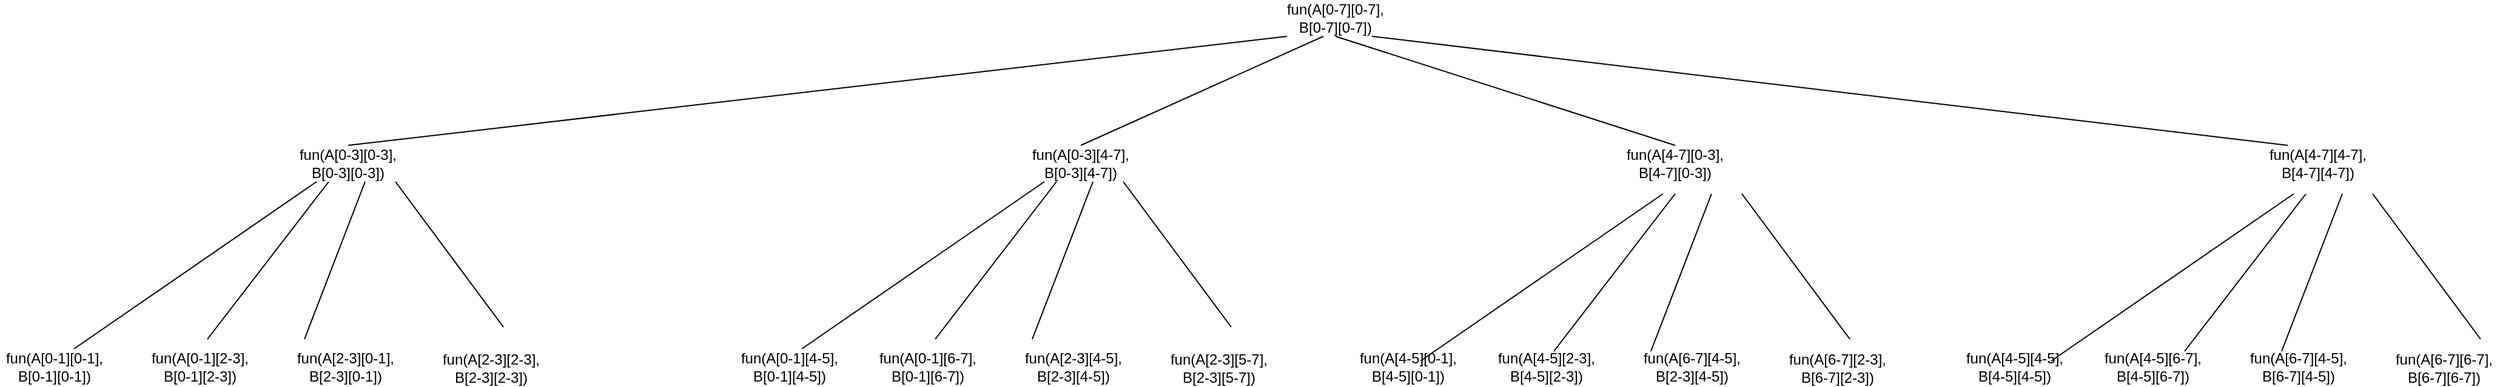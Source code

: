 <mxfile version="23.0.2" type="device">
  <diagram name="Page-1" id="F48n6swS58PTvbuE-1MX">
    <mxGraphModel dx="2987" dy="1290" grid="1" gridSize="10" guides="1" tooltips="1" connect="1" arrows="1" fold="1" page="1" pageScale="1" pageWidth="827" pageHeight="1169" math="0" shadow="0">
      <root>
        <mxCell id="0" />
        <mxCell id="1" parent="0" />
        <mxCell id="WcUJMFH8uBsqRA75CYmp-6" value="fun(A[0-7][0-7], B[0-7][0-7])" style="text;html=1;strokeColor=none;fillColor=none;align=center;verticalAlign=middle;whiteSpace=wrap;rounded=0;" parent="1" vertex="1">
          <mxGeometry x="440" y="80" width="100" height="30" as="geometry" />
        </mxCell>
        <mxCell id="WcUJMFH8uBsqRA75CYmp-11" value="fun(A[0-3][0-3], B[0-3][0-3])" style="text;html=1;strokeColor=none;fillColor=none;align=center;verticalAlign=middle;whiteSpace=wrap;rounded=0;" parent="1" vertex="1">
          <mxGeometry x="-374" y="200" width="100" height="30" as="geometry" />
        </mxCell>
        <mxCell id="WcUJMFH8uBsqRA75CYmp-12" value="fun(A[0-3][4-7], B[0-3][4-7])" style="text;html=1;strokeColor=none;fillColor=none;align=center;verticalAlign=middle;whiteSpace=wrap;rounded=0;" parent="1" vertex="1">
          <mxGeometry x="230" y="200" width="100" height="30" as="geometry" />
        </mxCell>
        <mxCell id="WcUJMFH8uBsqRA75CYmp-13" value="fun(A[4-7][0-3], B[4-7][0-3])" style="text;html=1;strokeColor=none;fillColor=none;align=center;verticalAlign=middle;whiteSpace=wrap;rounded=0;" parent="1" vertex="1">
          <mxGeometry x="720" y="200" width="100" height="30" as="geometry" />
        </mxCell>
        <mxCell id="WcUJMFH8uBsqRA75CYmp-14" value="fun(A[4-7][4-7], B[4-7][4-7])" style="text;html=1;strokeColor=none;fillColor=none;align=center;verticalAlign=middle;whiteSpace=wrap;rounded=0;" parent="1" vertex="1">
          <mxGeometry x="1250" y="200" width="100" height="30" as="geometry" />
        </mxCell>
        <mxCell id="WcUJMFH8uBsqRA75CYmp-19" value="fun(A[0-1][0-1], B[0-1][0-1])" style="text;html=1;strokeColor=none;fillColor=none;align=center;verticalAlign=middle;whiteSpace=wrap;rounded=0;" parent="1" vertex="1">
          <mxGeometry x="-611" y="368" width="90" height="30" as="geometry" />
        </mxCell>
        <mxCell id="WcUJMFH8uBsqRA75CYmp-20" value="fun(A[0-1][2-3], B[0-1][2-3])" style="text;html=1;strokeColor=none;fillColor=none;align=center;verticalAlign=middle;whiteSpace=wrap;rounded=0;" parent="1" vertex="1">
          <mxGeometry x="-491" y="368" width="90" height="30" as="geometry" />
        </mxCell>
        <mxCell id="WcUJMFH8uBsqRA75CYmp-21" value="fun(A[2-3][0-1], B[2-3][0-1])" style="text;html=1;strokeColor=none;fillColor=none;align=center;verticalAlign=middle;whiteSpace=wrap;rounded=0;" parent="1" vertex="1">
          <mxGeometry x="-371" y="368" width="90" height="30" as="geometry" />
        </mxCell>
        <mxCell id="WcUJMFH8uBsqRA75CYmp-22" value="fun(A[2-3][2-3], B[2-3][2-3])" style="text;html=1;strokeColor=none;fillColor=none;align=center;verticalAlign=middle;whiteSpace=wrap;rounded=0;" parent="1" vertex="1">
          <mxGeometry x="-251" y="370" width="90" height="28" as="geometry" />
        </mxCell>
        <mxCell id="WcUJMFH8uBsqRA75CYmp-23" value="fun(A[0-1][4-5], B[0-1][4-5])" style="text;html=1;strokeColor=none;fillColor=none;align=center;verticalAlign=middle;whiteSpace=wrap;rounded=0;" parent="1" vertex="1">
          <mxGeometry x="-10" y="368" width="100" height="30" as="geometry" />
        </mxCell>
        <mxCell id="WcUJMFH8uBsqRA75CYmp-24" value="fun(A[0-1][6-7], B[0-1][6-7])" style="text;html=1;strokeColor=none;fillColor=none;align=center;verticalAlign=middle;whiteSpace=wrap;rounded=0;" parent="1" vertex="1">
          <mxGeometry x="109" y="368" width="90" height="30" as="geometry" />
        </mxCell>
        <mxCell id="WcUJMFH8uBsqRA75CYmp-25" value="fun(A[2-3][4-5], B[2-3][4-5])" style="text;html=1;strokeColor=none;fillColor=none;align=center;verticalAlign=middle;whiteSpace=wrap;rounded=0;" parent="1" vertex="1">
          <mxGeometry x="229" y="368" width="90" height="30" as="geometry" />
        </mxCell>
        <mxCell id="WcUJMFH8uBsqRA75CYmp-26" value="fun(A[2-3][5-7], B[2-3][5-7])" style="text;html=1;strokeColor=none;fillColor=none;align=center;verticalAlign=middle;whiteSpace=wrap;rounded=0;" parent="1" vertex="1">
          <mxGeometry x="349" y="370" width="90" height="28" as="geometry" />
        </mxCell>
        <mxCell id="WcUJMFH8uBsqRA75CYmp-28" value="fun(A[4-5][0-1], B[4-5][0-1])" style="text;html=1;strokeColor=none;fillColor=none;align=center;verticalAlign=middle;whiteSpace=wrap;rounded=0;" parent="1" vertex="1">
          <mxGeometry x="500" y="368" width="100" height="30" as="geometry" />
        </mxCell>
        <mxCell id="WcUJMFH8uBsqRA75CYmp-29" value="fun(A[4-5][2-3], B[4-5][2-3])" style="text;html=1;strokeColor=none;fillColor=none;align=center;verticalAlign=middle;whiteSpace=wrap;rounded=0;" parent="1" vertex="1">
          <mxGeometry x="619" y="368" width="90" height="30" as="geometry" />
        </mxCell>
        <mxCell id="WcUJMFH8uBsqRA75CYmp-30" value="fun(A[6-7][4-5], B[2-3][4-5])" style="text;html=1;strokeColor=none;fillColor=none;align=center;verticalAlign=middle;whiteSpace=wrap;rounded=0;" parent="1" vertex="1">
          <mxGeometry x="739" y="368" width="90" height="30" as="geometry" />
        </mxCell>
        <mxCell id="WcUJMFH8uBsqRA75CYmp-31" value="fun(A[6-7][2-3], B[6-7][2-3])" style="text;html=1;strokeColor=none;fillColor=none;align=center;verticalAlign=middle;whiteSpace=wrap;rounded=0;" parent="1" vertex="1">
          <mxGeometry x="859" y="370" width="90" height="28" as="geometry" />
        </mxCell>
        <mxCell id="WcUJMFH8uBsqRA75CYmp-32" value="fun(A[4-5][4-5], B[4-5][4-5])" style="text;html=1;strokeColor=none;fillColor=none;align=center;verticalAlign=middle;whiteSpace=wrap;rounded=0;" parent="1" vertex="1">
          <mxGeometry x="1000" y="368" width="100" height="30" as="geometry" />
        </mxCell>
        <mxCell id="WcUJMFH8uBsqRA75CYmp-33" value="fun(A[4-5][6-7], B[4-5][6-7])" style="text;html=1;strokeColor=none;fillColor=none;align=center;verticalAlign=middle;whiteSpace=wrap;rounded=0;" parent="1" vertex="1">
          <mxGeometry x="1119" y="368" width="90" height="30" as="geometry" />
        </mxCell>
        <mxCell id="WcUJMFH8uBsqRA75CYmp-34" value="fun(A[6-7][4-5], B[6-7][4-5])" style="text;html=1;strokeColor=none;fillColor=none;align=center;verticalAlign=middle;whiteSpace=wrap;rounded=0;" parent="1" vertex="1">
          <mxGeometry x="1239" y="368" width="90" height="30" as="geometry" />
        </mxCell>
        <mxCell id="WcUJMFH8uBsqRA75CYmp-35" value="fun(A[6-7][6-7], B[6-7][6-7])" style="text;html=1;strokeColor=none;fillColor=none;align=center;verticalAlign=middle;whiteSpace=wrap;rounded=0;" parent="1" vertex="1">
          <mxGeometry x="1359" y="370" width="90" height="28" as="geometry" />
        </mxCell>
        <mxCell id="WcUJMFH8uBsqRA75CYmp-36" value="" style="endArrow=none;html=1;rounded=0;entryX=0.5;entryY=1;entryDx=0;entryDy=0;" parent="1" edge="1">
          <mxGeometry width="50" height="50" relative="1" as="geometry">
            <mxPoint x="240" y="360" as="sourcePoint" />
            <mxPoint x="290" y="230" as="targetPoint" />
          </mxGeometry>
        </mxCell>
        <mxCell id="WcUJMFH8uBsqRA75CYmp-37" value="" style="endArrow=none;html=1;rounded=0;entryX=0.5;entryY=1;entryDx=0;entryDy=0;exitX=0.5;exitY=0;exitDx=0;exitDy=0;" parent="1" source="WcUJMFH8uBsqRA75CYmp-12" edge="1">
          <mxGeometry width="50" height="50" relative="1" as="geometry">
            <mxPoint x="430" y="240" as="sourcePoint" />
            <mxPoint x="480" y="110" as="targetPoint" />
          </mxGeometry>
        </mxCell>
        <mxCell id="WcUJMFH8uBsqRA75CYmp-38" value="" style="endArrow=none;html=1;rounded=0;entryX=0.5;entryY=1;entryDx=0;entryDy=0;exitX=0.5;exitY=0;exitDx=0;exitDy=0;" parent="1" source="WcUJMFH8uBsqRA75CYmp-11" edge="1">
          <mxGeometry width="50" height="50" relative="1" as="geometry">
            <mxPoint x="250" y="200" as="sourcePoint" />
            <mxPoint x="450" y="110" as="targetPoint" />
          </mxGeometry>
        </mxCell>
        <mxCell id="WcUJMFH8uBsqRA75CYmp-39" value="" style="endArrow=none;html=1;rounded=0;entryX=0.5;entryY=1;entryDx=0;entryDy=0;exitX=0.5;exitY=0;exitDx=0;exitDy=0;" parent="1" source="WcUJMFH8uBsqRA75CYmp-13" target="WcUJMFH8uBsqRA75CYmp-6" edge="1">
          <mxGeometry width="50" height="50" relative="1" as="geometry">
            <mxPoint x="440" y="190" as="sourcePoint" />
            <mxPoint x="460" y="120" as="targetPoint" />
          </mxGeometry>
        </mxCell>
        <mxCell id="WcUJMFH8uBsqRA75CYmp-40" value="" style="endArrow=none;html=1;rounded=0;entryX=0.5;entryY=1;entryDx=0;entryDy=0;exitX=0.25;exitY=0;exitDx=0;exitDy=0;" parent="1" source="WcUJMFH8uBsqRA75CYmp-14" edge="1">
          <mxGeometry width="50" height="50" relative="1" as="geometry">
            <mxPoint x="700" y="200" as="sourcePoint" />
            <mxPoint x="520" y="110" as="targetPoint" />
          </mxGeometry>
        </mxCell>
        <mxCell id="WcUJMFH8uBsqRA75CYmp-41" value="" style="endArrow=none;html=1;rounded=0;entryX=0.5;entryY=1;entryDx=0;entryDy=0;" parent="1" edge="1">
          <mxGeometry width="50" height="50" relative="1" as="geometry">
            <mxPoint x="160" y="360" as="sourcePoint" />
            <mxPoint x="260" y="230" as="targetPoint" />
          </mxGeometry>
        </mxCell>
        <mxCell id="WcUJMFH8uBsqRA75CYmp-42" value="" style="endArrow=none;html=1;rounded=0;entryX=0.5;entryY=1;entryDx=0;entryDy=0;exitX=0.5;exitY=0;exitDx=0;exitDy=0;" parent="1" edge="1">
          <mxGeometry width="50" height="50" relative="1" as="geometry">
            <mxPoint x="50" y="368" as="sourcePoint" />
            <mxPoint x="250" y="230" as="targetPoint" />
          </mxGeometry>
        </mxCell>
        <mxCell id="WcUJMFH8uBsqRA75CYmp-43" value="" style="endArrow=none;html=1;rounded=0;entryX=0.75;entryY=1;entryDx=0;entryDy=0;" parent="1" edge="1">
          <mxGeometry width="50" height="50" relative="1" as="geometry">
            <mxPoint x="404" y="350" as="sourcePoint" />
            <mxPoint x="315" y="230" as="targetPoint" />
          </mxGeometry>
        </mxCell>
        <mxCell id="WcUJMFH8uBsqRA75CYmp-44" value="" style="endArrow=none;html=1;rounded=0;entryX=0.5;entryY=1;entryDx=0;entryDy=0;" parent="1" edge="1">
          <mxGeometry width="50" height="50" relative="1" as="geometry">
            <mxPoint x="750" y="370" as="sourcePoint" />
            <mxPoint x="800" y="240" as="targetPoint" />
          </mxGeometry>
        </mxCell>
        <mxCell id="WcUJMFH8uBsqRA75CYmp-45" value="" style="endArrow=none;html=1;rounded=0;entryX=0.5;entryY=1;entryDx=0;entryDy=0;" parent="1" edge="1">
          <mxGeometry width="50" height="50" relative="1" as="geometry">
            <mxPoint x="670" y="370" as="sourcePoint" />
            <mxPoint x="770" y="240" as="targetPoint" />
          </mxGeometry>
        </mxCell>
        <mxCell id="WcUJMFH8uBsqRA75CYmp-46" value="" style="endArrow=none;html=1;rounded=0;entryX=0.5;entryY=1;entryDx=0;entryDy=0;exitX=0.5;exitY=0;exitDx=0;exitDy=0;" parent="1" edge="1">
          <mxGeometry width="50" height="50" relative="1" as="geometry">
            <mxPoint x="560" y="378" as="sourcePoint" />
            <mxPoint x="760" y="240" as="targetPoint" />
          </mxGeometry>
        </mxCell>
        <mxCell id="WcUJMFH8uBsqRA75CYmp-47" value="" style="endArrow=none;html=1;rounded=0;entryX=0.75;entryY=1;entryDx=0;entryDy=0;" parent="1" edge="1">
          <mxGeometry width="50" height="50" relative="1" as="geometry">
            <mxPoint x="914" y="360" as="sourcePoint" />
            <mxPoint x="825" y="240" as="targetPoint" />
          </mxGeometry>
        </mxCell>
        <mxCell id="WcUJMFH8uBsqRA75CYmp-48" value="" style="endArrow=none;html=1;rounded=0;entryX=0.5;entryY=1;entryDx=0;entryDy=0;" parent="1" edge="1">
          <mxGeometry width="50" height="50" relative="1" as="geometry">
            <mxPoint x="1270" y="370" as="sourcePoint" />
            <mxPoint x="1320" y="240" as="targetPoint" />
          </mxGeometry>
        </mxCell>
        <mxCell id="WcUJMFH8uBsqRA75CYmp-49" value="" style="endArrow=none;html=1;rounded=0;entryX=0.5;entryY=1;entryDx=0;entryDy=0;" parent="1" edge="1">
          <mxGeometry width="50" height="50" relative="1" as="geometry">
            <mxPoint x="1190" y="370" as="sourcePoint" />
            <mxPoint x="1290" y="240" as="targetPoint" />
          </mxGeometry>
        </mxCell>
        <mxCell id="WcUJMFH8uBsqRA75CYmp-50" value="" style="endArrow=none;html=1;rounded=0;entryX=0.5;entryY=1;entryDx=0;entryDy=0;exitX=0.5;exitY=0;exitDx=0;exitDy=0;" parent="1" edge="1">
          <mxGeometry width="50" height="50" relative="1" as="geometry">
            <mxPoint x="1080" y="378" as="sourcePoint" />
            <mxPoint x="1280" y="240" as="targetPoint" />
          </mxGeometry>
        </mxCell>
        <mxCell id="WcUJMFH8uBsqRA75CYmp-51" value="" style="endArrow=none;html=1;rounded=0;entryX=0.75;entryY=1;entryDx=0;entryDy=0;" parent="1" edge="1">
          <mxGeometry width="50" height="50" relative="1" as="geometry">
            <mxPoint x="1434" y="360" as="sourcePoint" />
            <mxPoint x="1345" y="240" as="targetPoint" />
          </mxGeometry>
        </mxCell>
        <mxCell id="WcUJMFH8uBsqRA75CYmp-52" value="" style="endArrow=none;html=1;rounded=0;entryX=0.5;entryY=1;entryDx=0;entryDy=0;" parent="1" edge="1">
          <mxGeometry width="50" height="50" relative="1" as="geometry">
            <mxPoint x="-360" y="360" as="sourcePoint" />
            <mxPoint x="-310" y="230" as="targetPoint" />
          </mxGeometry>
        </mxCell>
        <mxCell id="WcUJMFH8uBsqRA75CYmp-53" value="" style="endArrow=none;html=1;rounded=0;entryX=0.5;entryY=1;entryDx=0;entryDy=0;" parent="1" edge="1">
          <mxGeometry width="50" height="50" relative="1" as="geometry">
            <mxPoint x="-440" y="360" as="sourcePoint" />
            <mxPoint x="-340" y="230" as="targetPoint" />
          </mxGeometry>
        </mxCell>
        <mxCell id="WcUJMFH8uBsqRA75CYmp-54" value="" style="endArrow=none;html=1;rounded=0;entryX=0.5;entryY=1;entryDx=0;entryDy=0;exitX=0.5;exitY=0;exitDx=0;exitDy=0;" parent="1" edge="1">
          <mxGeometry width="50" height="50" relative="1" as="geometry">
            <mxPoint x="-550" y="368" as="sourcePoint" />
            <mxPoint x="-350" y="230" as="targetPoint" />
          </mxGeometry>
        </mxCell>
        <mxCell id="WcUJMFH8uBsqRA75CYmp-55" value="" style="endArrow=none;html=1;rounded=0;entryX=0.75;entryY=1;entryDx=0;entryDy=0;" parent="1" edge="1">
          <mxGeometry width="50" height="50" relative="1" as="geometry">
            <mxPoint x="-196" y="350" as="sourcePoint" />
            <mxPoint x="-285" y="230" as="targetPoint" />
          </mxGeometry>
        </mxCell>
      </root>
    </mxGraphModel>
  </diagram>
</mxfile>
